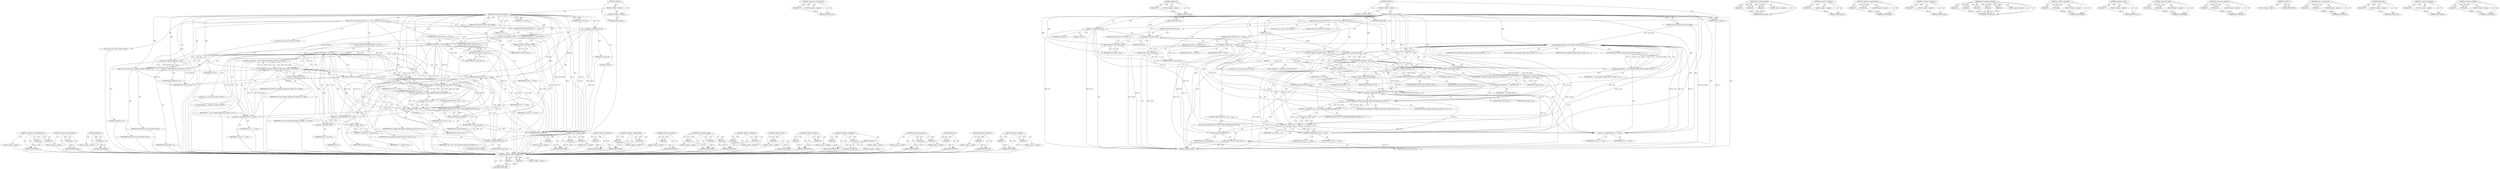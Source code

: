 digraph "&lt;operator&gt;.addition" {
vulnerable_179 [label=<(METHOD,&lt;operator&gt;.indirectIndexAccess)>];
vulnerable_180 [label=<(PARAM,p1)>];
vulnerable_181 [label=<(PARAM,p2)>];
vulnerable_182 [label=<(BLOCK,&lt;empty&gt;,&lt;empty&gt;)>];
vulnerable_183 [label=<(METHOD_RETURN,ANY)>];
vulnerable_133 [label=<(METHOD,&lt;operator&gt;.postDecrement)>];
vulnerable_134 [label=<(PARAM,p1)>];
vulnerable_135 [label=<(BLOCK,&lt;empty&gt;,&lt;empty&gt;)>];
vulnerable_136 [label=<(METHOD_RETURN,ANY)>];
vulnerable_156 [label=<(METHOD,toupper_m)>];
vulnerable_157 [label=<(PARAM,p1)>];
vulnerable_158 [label=<(BLOCK,&lt;empty&gt;,&lt;empty&gt;)>];
vulnerable_159 [label=<(METHOD_RETURN,ANY)>];
vulnerable_6 [label=<(METHOD,&lt;global&gt;)<SUB>1</SUB>>];
vulnerable_7 [label=<(BLOCK,&lt;empty&gt;,&lt;empty&gt;)<SUB>1</SUB>>];
vulnerable_8 [label=<(UNKNOWN,_PUBLIC_,_PUBLIC_)<SUB>1</SUB>>];
vulnerable_9 [label=<(METHOD,strupper_talloc_n_handle)<SUB>1</SUB>>];
vulnerable_10 [label=<(PARAM,struct smb_iconv_handle *iconv_handle)<SUB>1</SUB>>];
vulnerable_11 [label=<(PARAM,TALLOC_CTX *ctx)<SUB>2</SUB>>];
vulnerable_12 [label=<(PARAM,const char *src)<SUB>2</SUB>>];
vulnerable_13 [label=<(PARAM,size_t n)<SUB>2</SUB>>];
vulnerable_14 [label=<(BLOCK,{
	size_t size=0;
	char *dest;

	if (!src) {
		...,{
	size_t size=0;
	char *dest;

	if (!src) {
		...)<SUB>3</SUB>>];
vulnerable_15 [label="<(LOCAL,size_t size: size_t)<SUB>4</SUB>>"];
vulnerable_16 [label=<(&lt;operator&gt;.assignment,size=0)<SUB>4</SUB>>];
vulnerable_17 [label=<(IDENTIFIER,size,size=0)<SUB>4</SUB>>];
vulnerable_18 [label=<(LITERAL,0,size=0)<SUB>4</SUB>>];
vulnerable_19 [label="<(LOCAL,char* dest: char*)<SUB>5</SUB>>"];
vulnerable_20 [label=<(CONTROL_STRUCTURE,IF,if (!src))<SUB>7</SUB>>];
vulnerable_21 [label=<(&lt;operator&gt;.logicalNot,!src)<SUB>7</SUB>>];
vulnerable_22 [label=<(IDENTIFIER,src,!src)<SUB>7</SUB>>];
vulnerable_23 [label=<(BLOCK,{
		return NULL;
	},{
		return NULL;
	})<SUB>7</SUB>>];
vulnerable_24 [label=<(RETURN,return NULL;,return NULL;)<SUB>8</SUB>>];
vulnerable_25 [label=<(IDENTIFIER,NULL,return NULL;)<SUB>8</SUB>>];
vulnerable_26 [label=<(CONTROL_STRUCTURE,IF,if (dest == NULL))<SUB>14</SUB>>];
vulnerable_27 [label=<(&lt;operator&gt;.equals,dest == NULL)<SUB>14</SUB>>];
vulnerable_28 [label=<(IDENTIFIER,dest,dest == NULL)<SUB>14</SUB>>];
vulnerable_29 [label=<(IDENTIFIER,NULL,dest == NULL)<SUB>14</SUB>>];
vulnerable_30 [label=<(BLOCK,{
		return NULL;
	},{
		return NULL;
	})<SUB>14</SUB>>];
vulnerable_31 [label=<(RETURN,return NULL;,return NULL;)<SUB>15</SUB>>];
vulnerable_32 [label=<(IDENTIFIER,NULL,return NULL;)<SUB>15</SUB>>];
vulnerable_33 [label=<(CONTROL_STRUCTURE,WHILE,while (n-- &amp;&amp; *src))<SUB>18</SUB>>];
vulnerable_34 [label=<(&lt;operator&gt;.logicalAnd,n-- &amp;&amp; *src)<SUB>18</SUB>>];
vulnerable_35 [label=<(&lt;operator&gt;.postDecrement,n--)<SUB>18</SUB>>];
vulnerable_36 [label=<(IDENTIFIER,n,n--)<SUB>18</SUB>>];
vulnerable_37 [label=<(&lt;operator&gt;.indirection,*src)<SUB>18</SUB>>];
vulnerable_38 [label=<(IDENTIFIER,src,n-- &amp;&amp; *src)<SUB>18</SUB>>];
vulnerable_39 [label=<(BLOCK,{
                size_t c_size;
              ...,{
                size_t c_size;
              ...)<SUB>18</SUB>>];
vulnerable_40 [label="<(LOCAL,size_t c_size: size_t)<SUB>19</SUB>>"];
vulnerable_41 [label="<(LOCAL,codepoint_t c: codepoint_t)<SUB>20</SUB>>"];
vulnerable_42 [label=<(&lt;operator&gt;.assignment,c = next_codepoint_handle(iconv_handle, src, &amp;c...)<SUB>20</SUB>>];
vulnerable_43 [label=<(IDENTIFIER,c,c = next_codepoint_handle(iconv_handle, src, &amp;c...)<SUB>20</SUB>>];
vulnerable_44 [label=<(next_codepoint_handle,next_codepoint_handle(iconv_handle, src, &amp;c_size))<SUB>20</SUB>>];
vulnerable_45 [label=<(IDENTIFIER,iconv_handle,next_codepoint_handle(iconv_handle, src, &amp;c_size))<SUB>20</SUB>>];
vulnerable_46 [label=<(IDENTIFIER,src,next_codepoint_handle(iconv_handle, src, &amp;c_size))<SUB>20</SUB>>];
vulnerable_47 [label=<(&lt;operator&gt;.addressOf,&amp;c_size)<SUB>20</SUB>>];
vulnerable_48 [label=<(IDENTIFIER,c_size,next_codepoint_handle(iconv_handle, src, &amp;c_size))<SUB>20</SUB>>];
vulnerable_49 [label=<(&lt;operator&gt;.assignmentPlus,src += c_size)<SUB>21</SUB>>];
vulnerable_50 [label=<(IDENTIFIER,src,src += c_size)<SUB>21</SUB>>];
vulnerable_51 [label=<(IDENTIFIER,c_size,src += c_size)<SUB>21</SUB>>];
vulnerable_52 [label=<(&lt;operator&gt;.assignment,c = toupper_m(c))<SUB>23</SUB>>];
vulnerable_53 [label=<(IDENTIFIER,c,c = toupper_m(c))<SUB>23</SUB>>];
vulnerable_54 [label=<(toupper_m,toupper_m(c))<SUB>23</SUB>>];
vulnerable_55 [label=<(IDENTIFIER,c,toupper_m(c))<SUB>23</SUB>>];
vulnerable_56 [label=<(&lt;operator&gt;.assignment,c_size = push_codepoint_handle(iconv_handle, de...)<SUB>24</SUB>>];
vulnerable_57 [label=<(IDENTIFIER,c_size,c_size = push_codepoint_handle(iconv_handle, de...)<SUB>24</SUB>>];
vulnerable_58 [label=<(push_codepoint_handle,push_codepoint_handle(iconv_handle, dest+size, c))<SUB>24</SUB>>];
vulnerable_59 [label=<(IDENTIFIER,iconv_handle,push_codepoint_handle(iconv_handle, dest+size, c))<SUB>24</SUB>>];
vulnerable_60 [label=<(&lt;operator&gt;.addition,dest+size)<SUB>24</SUB>>];
vulnerable_61 [label=<(IDENTIFIER,dest,dest+size)<SUB>24</SUB>>];
vulnerable_62 [label=<(IDENTIFIER,size,dest+size)<SUB>24</SUB>>];
vulnerable_63 [label=<(IDENTIFIER,c,push_codepoint_handle(iconv_handle, dest+size, c))<SUB>24</SUB>>];
vulnerable_64 [label=<(CONTROL_STRUCTURE,IF,if (c_size == -1))<SUB>25</SUB>>];
vulnerable_65 [label=<(&lt;operator&gt;.equals,c_size == -1)<SUB>25</SUB>>];
vulnerable_66 [label=<(IDENTIFIER,c_size,c_size == -1)<SUB>25</SUB>>];
vulnerable_67 [label=<(&lt;operator&gt;.minus,-1)<SUB>25</SUB>>];
vulnerable_68 [label=<(LITERAL,1,-1)<SUB>25</SUB>>];
vulnerable_69 [label=<(BLOCK,{
			talloc_free(dest);
			return NULL;
		},{
			talloc_free(dest);
			return NULL;
		})<SUB>25</SUB>>];
vulnerable_70 [label=<(talloc_free,talloc_free(dest))<SUB>26</SUB>>];
vulnerable_71 [label=<(IDENTIFIER,dest,talloc_free(dest))<SUB>26</SUB>>];
vulnerable_72 [label=<(RETURN,return NULL;,return NULL;)<SUB>27</SUB>>];
vulnerable_73 [label=<(IDENTIFIER,NULL,return NULL;)<SUB>27</SUB>>];
vulnerable_74 [label=<(&lt;operator&gt;.assignmentPlus,size += c_size)<SUB>29</SUB>>];
vulnerable_75 [label=<(IDENTIFIER,size,size += c_size)<SUB>29</SUB>>];
vulnerable_76 [label=<(IDENTIFIER,c_size,size += c_size)<SUB>29</SUB>>];
vulnerable_77 [label=<(&lt;operator&gt;.assignment,dest[size] = 0)<SUB>32</SUB>>];
vulnerable_78 [label=<(&lt;operator&gt;.indirectIndexAccess,dest[size])<SUB>32</SUB>>];
vulnerable_79 [label=<(IDENTIFIER,dest,dest[size] = 0)<SUB>32</SUB>>];
vulnerable_80 [label=<(IDENTIFIER,size,dest[size] = 0)<SUB>32</SUB>>];
vulnerable_81 [label=<(LITERAL,0,dest[size] = 0)<SUB>32</SUB>>];
vulnerable_82 [label=<(talloc_set_name_const,talloc_set_name_const(dest, dest))<SUB>37</SUB>>];
vulnerable_83 [label=<(IDENTIFIER,dest,talloc_set_name_const(dest, dest))<SUB>37</SUB>>];
vulnerable_84 [label=<(IDENTIFIER,dest,talloc_set_name_const(dest, dest))<SUB>37</SUB>>];
vulnerable_85 [label=<(RETURN,return dest;,return dest;)<SUB>39</SUB>>];
vulnerable_86 [label=<(IDENTIFIER,dest,return dest;)<SUB>39</SUB>>];
vulnerable_87 [label=<(METHOD_RETURN,char*)<SUB>1</SUB>>];
vulnerable_89 [label=<(METHOD_RETURN,ANY)<SUB>1</SUB>>];
vulnerable_160 [label=<(METHOD,push_codepoint_handle)>];
vulnerable_161 [label=<(PARAM,p1)>];
vulnerable_162 [label=<(PARAM,p2)>];
vulnerable_163 [label=<(PARAM,p3)>];
vulnerable_164 [label=<(BLOCK,&lt;empty&gt;,&lt;empty&gt;)>];
vulnerable_165 [label=<(METHOD_RETURN,ANY)>];
vulnerable_119 [label=<(METHOD,&lt;operator&gt;.logicalNot)>];
vulnerable_120 [label=<(PARAM,p1)>];
vulnerable_121 [label=<(BLOCK,&lt;empty&gt;,&lt;empty&gt;)>];
vulnerable_122 [label=<(METHOD_RETURN,ANY)>];
vulnerable_151 [label=<(METHOD,&lt;operator&gt;.assignmentPlus)>];
vulnerable_152 [label=<(PARAM,p1)>];
vulnerable_153 [label=<(PARAM,p2)>];
vulnerable_154 [label=<(BLOCK,&lt;empty&gt;,&lt;empty&gt;)>];
vulnerable_155 [label=<(METHOD_RETURN,ANY)>];
vulnerable_147 [label=<(METHOD,&lt;operator&gt;.addressOf)>];
vulnerable_148 [label=<(PARAM,p1)>];
vulnerable_149 [label=<(BLOCK,&lt;empty&gt;,&lt;empty&gt;)>];
vulnerable_150 [label=<(METHOD_RETURN,ANY)>];
vulnerable_141 [label=<(METHOD,next_codepoint_handle)>];
vulnerable_142 [label=<(PARAM,p1)>];
vulnerable_143 [label=<(PARAM,p2)>];
vulnerable_144 [label=<(PARAM,p3)>];
vulnerable_145 [label=<(BLOCK,&lt;empty&gt;,&lt;empty&gt;)>];
vulnerable_146 [label=<(METHOD_RETURN,ANY)>];
vulnerable_128 [label=<(METHOD,&lt;operator&gt;.logicalAnd)>];
vulnerable_129 [label=<(PARAM,p1)>];
vulnerable_130 [label=<(PARAM,p2)>];
vulnerable_131 [label=<(BLOCK,&lt;empty&gt;,&lt;empty&gt;)>];
vulnerable_132 [label=<(METHOD_RETURN,ANY)>];
vulnerable_171 [label=<(METHOD,&lt;operator&gt;.minus)>];
vulnerable_172 [label=<(PARAM,p1)>];
vulnerable_173 [label=<(BLOCK,&lt;empty&gt;,&lt;empty&gt;)>];
vulnerable_174 [label=<(METHOD_RETURN,ANY)>];
vulnerable_123 [label=<(METHOD,&lt;operator&gt;.equals)>];
vulnerable_124 [label=<(PARAM,p1)>];
vulnerable_125 [label=<(PARAM,p2)>];
vulnerable_126 [label=<(BLOCK,&lt;empty&gt;,&lt;empty&gt;)>];
vulnerable_127 [label=<(METHOD_RETURN,ANY)>];
vulnerable_114 [label=<(METHOD,&lt;operator&gt;.assignment)>];
vulnerable_115 [label=<(PARAM,p1)>];
vulnerable_116 [label=<(PARAM,p2)>];
vulnerable_117 [label=<(BLOCK,&lt;empty&gt;,&lt;empty&gt;)>];
vulnerable_118 [label=<(METHOD_RETURN,ANY)>];
vulnerable_108 [label=<(METHOD,&lt;global&gt;)<SUB>1</SUB>>];
vulnerable_109 [label=<(BLOCK,&lt;empty&gt;,&lt;empty&gt;)>];
vulnerable_110 [label=<(METHOD_RETURN,ANY)>];
vulnerable_184 [label=<(METHOD,talloc_set_name_const)>];
vulnerable_185 [label=<(PARAM,p1)>];
vulnerable_186 [label=<(PARAM,p2)>];
vulnerable_187 [label=<(BLOCK,&lt;empty&gt;,&lt;empty&gt;)>];
vulnerable_188 [label=<(METHOD_RETURN,ANY)>];
vulnerable_175 [label=<(METHOD,talloc_free)>];
vulnerable_176 [label=<(PARAM,p1)>];
vulnerable_177 [label=<(BLOCK,&lt;empty&gt;,&lt;empty&gt;)>];
vulnerable_178 [label=<(METHOD_RETURN,ANY)>];
vulnerable_137 [label=<(METHOD,&lt;operator&gt;.indirection)>];
vulnerable_138 [label=<(PARAM,p1)>];
vulnerable_139 [label=<(BLOCK,&lt;empty&gt;,&lt;empty&gt;)>];
vulnerable_140 [label=<(METHOD_RETURN,ANY)>];
vulnerable_166 [label=<(METHOD,&lt;operator&gt;.addition)>];
vulnerable_167 [label=<(PARAM,p1)>];
vulnerable_168 [label=<(PARAM,p2)>];
vulnerable_169 [label=<(BLOCK,&lt;empty&gt;,&lt;empty&gt;)>];
vulnerable_170 [label=<(METHOD_RETURN,ANY)>];
fixed_183 [label=<(METHOD,&lt;operator&gt;.indirectIndexAccess)>];
fixed_184 [label=<(PARAM,p1)>];
fixed_185 [label=<(PARAM,p2)>];
fixed_186 [label=<(BLOCK,&lt;empty&gt;,&lt;empty&gt;)>];
fixed_187 [label=<(METHOD_RETURN,ANY)>];
fixed_135 [label=<(METHOD,&lt;operator&gt;.postDecrement)>];
fixed_136 [label=<(PARAM,p1)>];
fixed_137 [label=<(BLOCK,&lt;empty&gt;,&lt;empty&gt;)>];
fixed_138 [label=<(METHOD_RETURN,ANY)>];
fixed_160 [label=<(METHOD,toupper_m)>];
fixed_161 [label=<(PARAM,p1)>];
fixed_162 [label=<(BLOCK,&lt;empty&gt;,&lt;empty&gt;)>];
fixed_163 [label=<(METHOD_RETURN,ANY)>];
fixed_6 [label=<(METHOD,&lt;global&gt;)<SUB>1</SUB>>];
fixed_7 [label=<(BLOCK,&lt;empty&gt;,&lt;empty&gt;)<SUB>1</SUB>>];
fixed_8 [label=<(UNKNOWN,_PUBLIC_,_PUBLIC_)<SUB>1</SUB>>];
fixed_9 [label=<(METHOD,strupper_talloc_n_handle)<SUB>1</SUB>>];
fixed_10 [label=<(PARAM,struct smb_iconv_handle *iconv_handle)<SUB>1</SUB>>];
fixed_11 [label=<(PARAM,TALLOC_CTX *ctx)<SUB>2</SUB>>];
fixed_12 [label=<(PARAM,const char *src)<SUB>2</SUB>>];
fixed_13 [label=<(PARAM,size_t n)<SUB>2</SUB>>];
fixed_14 [label=<(BLOCK,{
	size_t size=0;
	char *dest;

	if (!src) {
		...,{
	size_t size=0;
	char *dest;

	if (!src) {
		...)<SUB>3</SUB>>];
fixed_15 [label="<(LOCAL,size_t size: size_t)<SUB>4</SUB>>"];
fixed_16 [label=<(&lt;operator&gt;.assignment,size=0)<SUB>4</SUB>>];
fixed_17 [label=<(IDENTIFIER,size,size=0)<SUB>4</SUB>>];
fixed_18 [label=<(LITERAL,0,size=0)<SUB>4</SUB>>];
fixed_19 [label="<(LOCAL,char* dest: char*)<SUB>5</SUB>>"];
fixed_20 [label=<(CONTROL_STRUCTURE,IF,if (!src))<SUB>7</SUB>>];
fixed_21 [label=<(&lt;operator&gt;.logicalNot,!src)<SUB>7</SUB>>];
fixed_22 [label=<(IDENTIFIER,src,!src)<SUB>7</SUB>>];
fixed_23 [label=<(BLOCK,{
		return NULL;
	},{
		return NULL;
	})<SUB>7</SUB>>];
fixed_24 [label=<(RETURN,return NULL;,return NULL;)<SUB>8</SUB>>];
fixed_25 [label=<(IDENTIFIER,NULL,return NULL;)<SUB>8</SUB>>];
fixed_26 [label=<(CONTROL_STRUCTURE,IF,if (dest == NULL))<SUB>14</SUB>>];
fixed_27 [label=<(&lt;operator&gt;.equals,dest == NULL)<SUB>14</SUB>>];
fixed_28 [label=<(IDENTIFIER,dest,dest == NULL)<SUB>14</SUB>>];
fixed_29 [label=<(IDENTIFIER,NULL,dest == NULL)<SUB>14</SUB>>];
fixed_30 [label=<(BLOCK,{
		return NULL;
	},{
		return NULL;
	})<SUB>14</SUB>>];
fixed_31 [label=<(RETURN,return NULL;,return NULL;)<SUB>15</SUB>>];
fixed_32 [label=<(IDENTIFIER,NULL,return NULL;)<SUB>15</SUB>>];
fixed_33 [label=<(CONTROL_STRUCTURE,WHILE,while (n-- &amp;&amp; *src))<SUB>18</SUB>>];
fixed_34 [label=<(&lt;operator&gt;.logicalAnd,n-- &amp;&amp; *src)<SUB>18</SUB>>];
fixed_35 [label=<(&lt;operator&gt;.postDecrement,n--)<SUB>18</SUB>>];
fixed_36 [label=<(IDENTIFIER,n,n--)<SUB>18</SUB>>];
fixed_37 [label=<(&lt;operator&gt;.indirection,*src)<SUB>18</SUB>>];
fixed_38 [label=<(IDENTIFIER,src,n-- &amp;&amp; *src)<SUB>18</SUB>>];
fixed_39 [label=<(BLOCK,{
                size_t c_size;
              ...,{
                size_t c_size;
              ...)<SUB>18</SUB>>];
fixed_40 [label="<(LOCAL,size_t c_size: size_t)<SUB>19</SUB>>"];
fixed_41 [label="<(LOCAL,codepoint_t c: codepoint_t)<SUB>20</SUB>>"];
fixed_42 [label=<(&lt;operator&gt;.assignment,c = next_codepoint_handle_ext(iconv_handle, src...)<SUB>20</SUB>>];
fixed_43 [label=<(IDENTIFIER,c,c = next_codepoint_handle_ext(iconv_handle, src...)<SUB>20</SUB>>];
fixed_44 [label=<(next_codepoint_handle_ext,next_codepoint_handle_ext(iconv_handle, src, n,...)<SUB>20</SUB>>];
fixed_45 [label=<(IDENTIFIER,iconv_handle,next_codepoint_handle_ext(iconv_handle, src, n,...)<SUB>20</SUB>>];
fixed_46 [label=<(IDENTIFIER,src,next_codepoint_handle_ext(iconv_handle, src, n,...)<SUB>20</SUB>>];
fixed_47 [label=<(IDENTIFIER,n,next_codepoint_handle_ext(iconv_handle, src, n,...)<SUB>20</SUB>>];
fixed_48 [label=<(IDENTIFIER,CH_UNIX,next_codepoint_handle_ext(iconv_handle, src, n,...)<SUB>21</SUB>>];
fixed_49 [label=<(&lt;operator&gt;.addressOf,&amp;c_size)<SUB>21</SUB>>];
fixed_50 [label=<(IDENTIFIER,c_size,next_codepoint_handle_ext(iconv_handle, src, n,...)<SUB>21</SUB>>];
fixed_51 [label=<(&lt;operator&gt;.assignmentPlus,src += c_size)<SUB>22</SUB>>];
fixed_52 [label=<(IDENTIFIER,src,src += c_size)<SUB>22</SUB>>];
fixed_53 [label=<(IDENTIFIER,c_size,src += c_size)<SUB>22</SUB>>];
fixed_54 [label=<(&lt;operator&gt;.assignment,c = toupper_m(c))<SUB>24</SUB>>];
fixed_55 [label=<(IDENTIFIER,c,c = toupper_m(c))<SUB>24</SUB>>];
fixed_56 [label=<(toupper_m,toupper_m(c))<SUB>24</SUB>>];
fixed_57 [label=<(IDENTIFIER,c,toupper_m(c))<SUB>24</SUB>>];
fixed_58 [label=<(&lt;operator&gt;.assignment,c_size = push_codepoint_handle(iconv_handle, de...)<SUB>25</SUB>>];
fixed_59 [label=<(IDENTIFIER,c_size,c_size = push_codepoint_handle(iconv_handle, de...)<SUB>25</SUB>>];
fixed_60 [label=<(push_codepoint_handle,push_codepoint_handle(iconv_handle, dest+size, c))<SUB>25</SUB>>];
fixed_61 [label=<(IDENTIFIER,iconv_handle,push_codepoint_handle(iconv_handle, dest+size, c))<SUB>25</SUB>>];
fixed_62 [label=<(&lt;operator&gt;.addition,dest+size)<SUB>25</SUB>>];
fixed_63 [label=<(IDENTIFIER,dest,dest+size)<SUB>25</SUB>>];
fixed_64 [label=<(IDENTIFIER,size,dest+size)<SUB>25</SUB>>];
fixed_65 [label=<(IDENTIFIER,c,push_codepoint_handle(iconv_handle, dest+size, c))<SUB>25</SUB>>];
fixed_66 [label=<(CONTROL_STRUCTURE,IF,if (c_size == -1))<SUB>26</SUB>>];
fixed_67 [label=<(&lt;operator&gt;.equals,c_size == -1)<SUB>26</SUB>>];
fixed_68 [label=<(IDENTIFIER,c_size,c_size == -1)<SUB>26</SUB>>];
fixed_69 [label=<(&lt;operator&gt;.minus,-1)<SUB>26</SUB>>];
fixed_70 [label=<(LITERAL,1,-1)<SUB>26</SUB>>];
fixed_71 [label=<(BLOCK,{
			talloc_free(dest);
			return NULL;
		},{
			talloc_free(dest);
			return NULL;
		})<SUB>26</SUB>>];
fixed_72 [label=<(talloc_free,talloc_free(dest))<SUB>27</SUB>>];
fixed_73 [label=<(IDENTIFIER,dest,talloc_free(dest))<SUB>27</SUB>>];
fixed_74 [label=<(RETURN,return NULL;,return NULL;)<SUB>28</SUB>>];
fixed_75 [label=<(IDENTIFIER,NULL,return NULL;)<SUB>28</SUB>>];
fixed_76 [label=<(&lt;operator&gt;.assignmentPlus,size += c_size)<SUB>30</SUB>>];
fixed_77 [label=<(IDENTIFIER,size,size += c_size)<SUB>30</SUB>>];
fixed_78 [label=<(IDENTIFIER,c_size,size += c_size)<SUB>30</SUB>>];
fixed_79 [label=<(&lt;operator&gt;.assignment,dest[size] = 0)<SUB>33</SUB>>];
fixed_80 [label=<(&lt;operator&gt;.indirectIndexAccess,dest[size])<SUB>33</SUB>>];
fixed_81 [label=<(IDENTIFIER,dest,dest[size] = 0)<SUB>33</SUB>>];
fixed_82 [label=<(IDENTIFIER,size,dest[size] = 0)<SUB>33</SUB>>];
fixed_83 [label=<(LITERAL,0,dest[size] = 0)<SUB>33</SUB>>];
fixed_84 [label=<(talloc_set_name_const,talloc_set_name_const(dest, dest))<SUB>38</SUB>>];
fixed_85 [label=<(IDENTIFIER,dest,talloc_set_name_const(dest, dest))<SUB>38</SUB>>];
fixed_86 [label=<(IDENTIFIER,dest,talloc_set_name_const(dest, dest))<SUB>38</SUB>>];
fixed_87 [label=<(RETURN,return dest;,return dest;)<SUB>40</SUB>>];
fixed_88 [label=<(IDENTIFIER,dest,return dest;)<SUB>40</SUB>>];
fixed_89 [label=<(METHOD_RETURN,char*)<SUB>1</SUB>>];
fixed_91 [label=<(METHOD_RETURN,ANY)<SUB>1</SUB>>];
fixed_164 [label=<(METHOD,push_codepoint_handle)>];
fixed_165 [label=<(PARAM,p1)>];
fixed_166 [label=<(PARAM,p2)>];
fixed_167 [label=<(PARAM,p3)>];
fixed_168 [label=<(BLOCK,&lt;empty&gt;,&lt;empty&gt;)>];
fixed_169 [label=<(METHOD_RETURN,ANY)>];
fixed_121 [label=<(METHOD,&lt;operator&gt;.logicalNot)>];
fixed_122 [label=<(PARAM,p1)>];
fixed_123 [label=<(BLOCK,&lt;empty&gt;,&lt;empty&gt;)>];
fixed_124 [label=<(METHOD_RETURN,ANY)>];
fixed_155 [label=<(METHOD,&lt;operator&gt;.assignmentPlus)>];
fixed_156 [label=<(PARAM,p1)>];
fixed_157 [label=<(PARAM,p2)>];
fixed_158 [label=<(BLOCK,&lt;empty&gt;,&lt;empty&gt;)>];
fixed_159 [label=<(METHOD_RETURN,ANY)>];
fixed_151 [label=<(METHOD,&lt;operator&gt;.addressOf)>];
fixed_152 [label=<(PARAM,p1)>];
fixed_153 [label=<(BLOCK,&lt;empty&gt;,&lt;empty&gt;)>];
fixed_154 [label=<(METHOD_RETURN,ANY)>];
fixed_143 [label=<(METHOD,next_codepoint_handle_ext)>];
fixed_144 [label=<(PARAM,p1)>];
fixed_145 [label=<(PARAM,p2)>];
fixed_146 [label=<(PARAM,p3)>];
fixed_147 [label=<(PARAM,p4)>];
fixed_148 [label=<(PARAM,p5)>];
fixed_149 [label=<(BLOCK,&lt;empty&gt;,&lt;empty&gt;)>];
fixed_150 [label=<(METHOD_RETURN,ANY)>];
fixed_130 [label=<(METHOD,&lt;operator&gt;.logicalAnd)>];
fixed_131 [label=<(PARAM,p1)>];
fixed_132 [label=<(PARAM,p2)>];
fixed_133 [label=<(BLOCK,&lt;empty&gt;,&lt;empty&gt;)>];
fixed_134 [label=<(METHOD_RETURN,ANY)>];
fixed_175 [label=<(METHOD,&lt;operator&gt;.minus)>];
fixed_176 [label=<(PARAM,p1)>];
fixed_177 [label=<(BLOCK,&lt;empty&gt;,&lt;empty&gt;)>];
fixed_178 [label=<(METHOD_RETURN,ANY)>];
fixed_125 [label=<(METHOD,&lt;operator&gt;.equals)>];
fixed_126 [label=<(PARAM,p1)>];
fixed_127 [label=<(PARAM,p2)>];
fixed_128 [label=<(BLOCK,&lt;empty&gt;,&lt;empty&gt;)>];
fixed_129 [label=<(METHOD_RETURN,ANY)>];
fixed_116 [label=<(METHOD,&lt;operator&gt;.assignment)>];
fixed_117 [label=<(PARAM,p1)>];
fixed_118 [label=<(PARAM,p2)>];
fixed_119 [label=<(BLOCK,&lt;empty&gt;,&lt;empty&gt;)>];
fixed_120 [label=<(METHOD_RETURN,ANY)>];
fixed_110 [label=<(METHOD,&lt;global&gt;)<SUB>1</SUB>>];
fixed_111 [label=<(BLOCK,&lt;empty&gt;,&lt;empty&gt;)>];
fixed_112 [label=<(METHOD_RETURN,ANY)>];
fixed_188 [label=<(METHOD,talloc_set_name_const)>];
fixed_189 [label=<(PARAM,p1)>];
fixed_190 [label=<(PARAM,p2)>];
fixed_191 [label=<(BLOCK,&lt;empty&gt;,&lt;empty&gt;)>];
fixed_192 [label=<(METHOD_RETURN,ANY)>];
fixed_179 [label=<(METHOD,talloc_free)>];
fixed_180 [label=<(PARAM,p1)>];
fixed_181 [label=<(BLOCK,&lt;empty&gt;,&lt;empty&gt;)>];
fixed_182 [label=<(METHOD_RETURN,ANY)>];
fixed_139 [label=<(METHOD,&lt;operator&gt;.indirection)>];
fixed_140 [label=<(PARAM,p1)>];
fixed_141 [label=<(BLOCK,&lt;empty&gt;,&lt;empty&gt;)>];
fixed_142 [label=<(METHOD_RETURN,ANY)>];
fixed_170 [label=<(METHOD,&lt;operator&gt;.addition)>];
fixed_171 [label=<(PARAM,p1)>];
fixed_172 [label=<(PARAM,p2)>];
fixed_173 [label=<(BLOCK,&lt;empty&gt;,&lt;empty&gt;)>];
fixed_174 [label=<(METHOD_RETURN,ANY)>];
vulnerable_179 -> vulnerable_180  [key=0, label="AST: "];
vulnerable_179 -> vulnerable_180  [key=1, label="DDG: "];
vulnerable_179 -> vulnerable_182  [key=0, label="AST: "];
vulnerable_179 -> vulnerable_181  [key=0, label="AST: "];
vulnerable_179 -> vulnerable_181  [key=1, label="DDG: "];
vulnerable_179 -> vulnerable_183  [key=0, label="AST: "];
vulnerable_179 -> vulnerable_183  [key=1, label="CFG: "];
vulnerable_180 -> vulnerable_183  [key=0, label="DDG: p1"];
vulnerable_181 -> vulnerable_183  [key=0, label="DDG: p2"];
vulnerable_182 -> fixed_183  [key=0];
vulnerable_183 -> fixed_183  [key=0];
vulnerable_133 -> vulnerable_134  [key=0, label="AST: "];
vulnerable_133 -> vulnerable_134  [key=1, label="DDG: "];
vulnerable_133 -> vulnerable_135  [key=0, label="AST: "];
vulnerable_133 -> vulnerable_136  [key=0, label="AST: "];
vulnerable_133 -> vulnerable_136  [key=1, label="CFG: "];
vulnerable_134 -> vulnerable_136  [key=0, label="DDG: p1"];
vulnerable_135 -> fixed_183  [key=0];
vulnerable_136 -> fixed_183  [key=0];
vulnerable_156 -> vulnerable_157  [key=0, label="AST: "];
vulnerable_156 -> vulnerable_157  [key=1, label="DDG: "];
vulnerable_156 -> vulnerable_158  [key=0, label="AST: "];
vulnerable_156 -> vulnerable_159  [key=0, label="AST: "];
vulnerable_156 -> vulnerable_159  [key=1, label="CFG: "];
vulnerable_157 -> vulnerable_159  [key=0, label="DDG: p1"];
vulnerable_158 -> fixed_183  [key=0];
vulnerable_159 -> fixed_183  [key=0];
vulnerable_6 -> vulnerable_7  [key=0, label="AST: "];
vulnerable_6 -> vulnerable_89  [key=0, label="AST: "];
vulnerable_6 -> vulnerable_8  [key=0, label="CFG: "];
vulnerable_7 -> vulnerable_8  [key=0, label="AST: "];
vulnerable_7 -> vulnerable_9  [key=0, label="AST: "];
vulnerable_8 -> vulnerable_89  [key=0, label="CFG: "];
vulnerable_9 -> vulnerable_10  [key=0, label="AST: "];
vulnerable_9 -> vulnerable_10  [key=1, label="DDG: "];
vulnerable_9 -> vulnerable_11  [key=0, label="AST: "];
vulnerable_9 -> vulnerable_11  [key=1, label="DDG: "];
vulnerable_9 -> vulnerable_12  [key=0, label="AST: "];
vulnerable_9 -> vulnerable_12  [key=1, label="DDG: "];
vulnerable_9 -> vulnerable_13  [key=0, label="AST: "];
vulnerable_9 -> vulnerable_13  [key=1, label="DDG: "];
vulnerable_9 -> vulnerable_14  [key=0, label="AST: "];
vulnerable_9 -> vulnerable_87  [key=0, label="AST: "];
vulnerable_9 -> vulnerable_16  [key=0, label="CFG: "];
vulnerable_9 -> vulnerable_16  [key=1, label="DDG: "];
vulnerable_9 -> vulnerable_77  [key=0, label="DDG: "];
vulnerable_9 -> vulnerable_82  [key=0, label="DDG: "];
vulnerable_9 -> vulnerable_86  [key=0, label="DDG: "];
vulnerable_9 -> vulnerable_21  [key=0, label="DDG: "];
vulnerable_9 -> vulnerable_24  [key=0, label="DDG: "];
vulnerable_9 -> vulnerable_27  [key=0, label="DDG: "];
vulnerable_9 -> vulnerable_49  [key=0, label="DDG: "];
vulnerable_9 -> vulnerable_74  [key=0, label="DDG: "];
vulnerable_9 -> vulnerable_25  [key=0, label="DDG: "];
vulnerable_9 -> vulnerable_32  [key=0, label="DDG: "];
vulnerable_9 -> vulnerable_35  [key=0, label="DDG: "];
vulnerable_9 -> vulnerable_44  [key=0, label="DDG: "];
vulnerable_9 -> vulnerable_54  [key=0, label="DDG: "];
vulnerable_9 -> vulnerable_58  [key=0, label="DDG: "];
vulnerable_9 -> vulnerable_65  [key=0, label="DDG: "];
vulnerable_9 -> vulnerable_60  [key=0, label="DDG: "];
vulnerable_9 -> vulnerable_67  [key=0, label="DDG: "];
vulnerable_9 -> vulnerable_70  [key=0, label="DDG: "];
vulnerable_9 -> vulnerable_73  [key=0, label="DDG: "];
vulnerable_10 -> vulnerable_87  [key=0, label="DDG: iconv_handle"];
vulnerable_10 -> vulnerable_44  [key=0, label="DDG: iconv_handle"];
vulnerable_11 -> vulnerable_87  [key=0, label="DDG: ctx"];
vulnerable_12 -> vulnerable_21  [key=0, label="DDG: src"];
vulnerable_13 -> vulnerable_87  [key=0, label="DDG: n"];
vulnerable_13 -> vulnerable_35  [key=0, label="DDG: n"];
vulnerable_14 -> vulnerable_15  [key=0, label="AST: "];
vulnerable_14 -> vulnerable_16  [key=0, label="AST: "];
vulnerable_14 -> vulnerable_19  [key=0, label="AST: "];
vulnerable_14 -> vulnerable_20  [key=0, label="AST: "];
vulnerable_14 -> vulnerable_26  [key=0, label="AST: "];
vulnerable_14 -> vulnerable_33  [key=0, label="AST: "];
vulnerable_14 -> vulnerable_77  [key=0, label="AST: "];
vulnerable_14 -> vulnerable_82  [key=0, label="AST: "];
vulnerable_14 -> vulnerable_85  [key=0, label="AST: "];
vulnerable_15 -> fixed_183  [key=0];
vulnerable_16 -> vulnerable_17  [key=0, label="AST: "];
vulnerable_16 -> vulnerable_18  [key=0, label="AST: "];
vulnerable_16 -> vulnerable_21  [key=0, label="CFG: "];
vulnerable_16 -> vulnerable_87  [key=0, label="DDG: size"];
vulnerable_16 -> vulnerable_87  [key=1, label="DDG: size=0"];
vulnerable_16 -> vulnerable_74  [key=0, label="DDG: size"];
vulnerable_16 -> vulnerable_58  [key=0, label="DDG: size"];
vulnerable_16 -> vulnerable_60  [key=0, label="DDG: size"];
vulnerable_17 -> fixed_183  [key=0];
vulnerable_18 -> fixed_183  [key=0];
vulnerable_19 -> fixed_183  [key=0];
vulnerable_20 -> vulnerable_21  [key=0, label="AST: "];
vulnerable_20 -> vulnerable_23  [key=0, label="AST: "];
vulnerable_21 -> vulnerable_22  [key=0, label="AST: "];
vulnerable_21 -> vulnerable_24  [key=0, label="CFG: "];
vulnerable_21 -> vulnerable_24  [key=1, label="CDG: "];
vulnerable_21 -> vulnerable_27  [key=0, label="CFG: "];
vulnerable_21 -> vulnerable_27  [key=1, label="CDG: "];
vulnerable_21 -> vulnerable_87  [key=0, label="DDG: src"];
vulnerable_21 -> vulnerable_87  [key=1, label="DDG: !src"];
vulnerable_21 -> vulnerable_44  [key=0, label="DDG: src"];
vulnerable_22 -> fixed_183  [key=0];
vulnerable_23 -> vulnerable_24  [key=0, label="AST: "];
vulnerable_24 -> vulnerable_25  [key=0, label="AST: "];
vulnerable_24 -> vulnerable_87  [key=0, label="CFG: "];
vulnerable_24 -> vulnerable_87  [key=1, label="DDG: &lt;RET&gt;"];
vulnerable_25 -> vulnerable_24  [key=0, label="DDG: NULL"];
vulnerable_26 -> vulnerable_27  [key=0, label="AST: "];
vulnerable_26 -> vulnerable_30  [key=0, label="AST: "];
vulnerable_27 -> vulnerable_28  [key=0, label="AST: "];
vulnerable_27 -> vulnerable_29  [key=0, label="AST: "];
vulnerable_27 -> vulnerable_31  [key=0, label="CFG: "];
vulnerable_27 -> vulnerable_31  [key=1, label="CDG: "];
vulnerable_27 -> vulnerable_35  [key=0, label="CFG: "];
vulnerable_27 -> vulnerable_35  [key=1, label="CDG: "];
vulnerable_27 -> vulnerable_82  [key=0, label="DDG: dest"];
vulnerable_27 -> vulnerable_32  [key=0, label="DDG: NULL"];
vulnerable_27 -> vulnerable_58  [key=0, label="DDG: dest"];
vulnerable_27 -> vulnerable_60  [key=0, label="DDG: dest"];
vulnerable_27 -> vulnerable_70  [key=0, label="DDG: dest"];
vulnerable_27 -> vulnerable_73  [key=0, label="DDG: NULL"];
vulnerable_27 -> vulnerable_34  [key=0, label="CDG: "];
vulnerable_28 -> fixed_183  [key=0];
vulnerable_29 -> fixed_183  [key=0];
vulnerable_30 -> vulnerable_31  [key=0, label="AST: "];
vulnerable_31 -> vulnerable_32  [key=0, label="AST: "];
vulnerable_31 -> vulnerable_87  [key=0, label="CFG: "];
vulnerable_31 -> vulnerable_87  [key=1, label="DDG: &lt;RET&gt;"];
vulnerable_32 -> vulnerable_31  [key=0, label="DDG: NULL"];
vulnerable_33 -> vulnerable_34  [key=0, label="AST: "];
vulnerable_33 -> vulnerable_39  [key=0, label="AST: "];
vulnerable_34 -> vulnerable_35  [key=0, label="AST: "];
vulnerable_34 -> vulnerable_37  [key=0, label="AST: "];
vulnerable_34 -> vulnerable_47  [key=0, label="CFG: "];
vulnerable_34 -> vulnerable_47  [key=1, label="CDG: "];
vulnerable_34 -> vulnerable_78  [key=0, label="CFG: "];
vulnerable_34 -> vulnerable_78  [key=1, label="CDG: "];
vulnerable_34 -> vulnerable_49  [key=0, label="DDG: *src"];
vulnerable_34 -> vulnerable_49  [key=1, label="CDG: "];
vulnerable_34 -> vulnerable_44  [key=0, label="DDG: *src"];
vulnerable_34 -> vulnerable_44  [key=1, label="CDG: "];
vulnerable_34 -> vulnerable_60  [key=0, label="CDG: "];
vulnerable_34 -> vulnerable_77  [key=0, label="CDG: "];
vulnerable_34 -> vulnerable_42  [key=0, label="CDG: "];
vulnerable_34 -> vulnerable_52  [key=0, label="CDG: "];
vulnerable_34 -> vulnerable_85  [key=0, label="CDG: "];
vulnerable_34 -> vulnerable_56  [key=0, label="CDG: "];
vulnerable_34 -> vulnerable_67  [key=0, label="CDG: "];
vulnerable_34 -> vulnerable_65  [key=0, label="CDG: "];
vulnerable_34 -> vulnerable_82  [key=0, label="CDG: "];
vulnerable_34 -> vulnerable_54  [key=0, label="CDG: "];
vulnerable_34 -> vulnerable_58  [key=0, label="CDG: "];
vulnerable_35 -> vulnerable_36  [key=0, label="AST: "];
vulnerable_35 -> vulnerable_34  [key=0, label="CFG: "];
vulnerable_35 -> vulnerable_34  [key=1, label="DDG: n"];
vulnerable_35 -> vulnerable_37  [key=0, label="CFG: "];
vulnerable_35 -> vulnerable_37  [key=1, label="CDG: "];
vulnerable_36 -> fixed_183  [key=0];
vulnerable_37 -> vulnerable_38  [key=0, label="AST: "];
vulnerable_37 -> vulnerable_34  [key=0, label="CFG: "];
vulnerable_38 -> fixed_183  [key=0];
vulnerable_39 -> vulnerable_40  [key=0, label="AST: "];
vulnerable_39 -> vulnerable_41  [key=0, label="AST: "];
vulnerable_39 -> vulnerable_42  [key=0, label="AST: "];
vulnerable_39 -> vulnerable_49  [key=0, label="AST: "];
vulnerable_39 -> vulnerable_52  [key=0, label="AST: "];
vulnerable_39 -> vulnerable_56  [key=0, label="AST: "];
vulnerable_39 -> vulnerable_64  [key=0, label="AST: "];
vulnerable_39 -> vulnerable_74  [key=0, label="AST: "];
vulnerable_40 -> fixed_183  [key=0];
vulnerable_41 -> fixed_183  [key=0];
vulnerable_42 -> vulnerable_43  [key=0, label="AST: "];
vulnerable_42 -> vulnerable_44  [key=0, label="AST: "];
vulnerable_42 -> vulnerable_49  [key=0, label="CFG: "];
vulnerable_42 -> vulnerable_54  [key=0, label="DDG: c"];
vulnerable_43 -> fixed_183  [key=0];
vulnerable_44 -> vulnerable_45  [key=0, label="AST: "];
vulnerable_44 -> vulnerable_46  [key=0, label="AST: "];
vulnerable_44 -> vulnerable_47  [key=0, label="AST: "];
vulnerable_44 -> vulnerable_42  [key=0, label="CFG: "];
vulnerable_44 -> vulnerable_42  [key=1, label="DDG: iconv_handle"];
vulnerable_44 -> vulnerable_42  [key=2, label="DDG: src"];
vulnerable_44 -> vulnerable_42  [key=3, label="DDG: &amp;c_size"];
vulnerable_44 -> vulnerable_49  [key=0, label="DDG: &amp;c_size"];
vulnerable_44 -> vulnerable_49  [key=1, label="DDG: src"];
vulnerable_44 -> vulnerable_74  [key=0, label="DDG: &amp;c_size"];
vulnerable_44 -> vulnerable_58  [key=0, label="DDG: iconv_handle"];
vulnerable_44 -> vulnerable_65  [key=0, label="DDG: &amp;c_size"];
vulnerable_45 -> fixed_183  [key=0];
vulnerable_46 -> fixed_183  [key=0];
vulnerable_47 -> vulnerable_48  [key=0, label="AST: "];
vulnerable_47 -> vulnerable_44  [key=0, label="CFG: "];
vulnerable_48 -> fixed_183  [key=0];
vulnerable_49 -> vulnerable_50  [key=0, label="AST: "];
vulnerable_49 -> vulnerable_51  [key=0, label="AST: "];
vulnerable_49 -> vulnerable_54  [key=0, label="CFG: "];
vulnerable_49 -> vulnerable_44  [key=0, label="DDG: src"];
vulnerable_50 -> fixed_183  [key=0];
vulnerable_51 -> fixed_183  [key=0];
vulnerable_52 -> vulnerable_53  [key=0, label="AST: "];
vulnerable_52 -> vulnerable_54  [key=0, label="AST: "];
vulnerable_52 -> vulnerable_60  [key=0, label="CFG: "];
vulnerable_52 -> vulnerable_58  [key=0, label="DDG: c"];
vulnerable_53 -> fixed_183  [key=0];
vulnerable_54 -> vulnerable_55  [key=0, label="AST: "];
vulnerable_54 -> vulnerable_52  [key=0, label="CFG: "];
vulnerable_54 -> vulnerable_52  [key=1, label="DDG: c"];
vulnerable_55 -> fixed_183  [key=0];
vulnerable_56 -> vulnerable_57  [key=0, label="AST: "];
vulnerable_56 -> vulnerable_58  [key=0, label="AST: "];
vulnerable_56 -> vulnerable_67  [key=0, label="CFG: "];
vulnerable_56 -> vulnerable_65  [key=0, label="DDG: c_size"];
vulnerable_57 -> fixed_183  [key=0];
vulnerable_58 -> vulnerable_59  [key=0, label="AST: "];
vulnerable_58 -> vulnerable_60  [key=0, label="AST: "];
vulnerable_58 -> vulnerable_63  [key=0, label="AST: "];
vulnerable_58 -> vulnerable_56  [key=0, label="CFG: "];
vulnerable_58 -> vulnerable_56  [key=1, label="DDG: iconv_handle"];
vulnerable_58 -> vulnerable_56  [key=2, label="DDG: dest+size"];
vulnerable_58 -> vulnerable_56  [key=3, label="DDG: c"];
vulnerable_58 -> vulnerable_44  [key=0, label="DDG: iconv_handle"];
vulnerable_59 -> fixed_183  [key=0];
vulnerable_60 -> vulnerable_61  [key=0, label="AST: "];
vulnerable_60 -> vulnerable_62  [key=0, label="AST: "];
vulnerable_60 -> vulnerable_58  [key=0, label="CFG: "];
vulnerable_61 -> fixed_183  [key=0];
vulnerable_62 -> fixed_183  [key=0];
vulnerable_63 -> fixed_183  [key=0];
vulnerable_64 -> vulnerable_65  [key=0, label="AST: "];
vulnerable_64 -> vulnerable_69  [key=0, label="AST: "];
vulnerable_65 -> vulnerable_66  [key=0, label="AST: "];
vulnerable_65 -> vulnerable_67  [key=0, label="AST: "];
vulnerable_65 -> vulnerable_70  [key=0, label="CFG: "];
vulnerable_65 -> vulnerable_70  [key=1, label="CDG: "];
vulnerable_65 -> vulnerable_74  [key=0, label="CFG: "];
vulnerable_65 -> vulnerable_74  [key=1, label="DDG: c_size"];
vulnerable_65 -> vulnerable_74  [key=2, label="CDG: "];
vulnerable_65 -> vulnerable_49  [key=0, label="DDG: c_size"];
vulnerable_65 -> vulnerable_44  [key=0, label="DDG: c_size"];
vulnerable_65 -> vulnerable_34  [key=0, label="CDG: "];
vulnerable_65 -> vulnerable_72  [key=0, label="CDG: "];
vulnerable_65 -> vulnerable_35  [key=0, label="CDG: "];
vulnerable_66 -> fixed_183  [key=0];
vulnerable_67 -> vulnerable_68  [key=0, label="AST: "];
vulnerable_67 -> vulnerable_65  [key=0, label="CFG: "];
vulnerable_67 -> vulnerable_65  [key=1, label="DDG: 1"];
vulnerable_68 -> fixed_183  [key=0];
vulnerable_69 -> vulnerable_70  [key=0, label="AST: "];
vulnerable_69 -> vulnerable_72  [key=0, label="AST: "];
vulnerable_70 -> vulnerable_71  [key=0, label="AST: "];
vulnerable_70 -> vulnerable_72  [key=0, label="CFG: "];
vulnerable_71 -> fixed_183  [key=0];
vulnerable_72 -> vulnerable_73  [key=0, label="AST: "];
vulnerable_72 -> vulnerable_87  [key=0, label="CFG: "];
vulnerable_72 -> vulnerable_87  [key=1, label="DDG: &lt;RET&gt;"];
vulnerable_73 -> vulnerable_72  [key=0, label="DDG: NULL"];
vulnerable_74 -> vulnerable_75  [key=0, label="AST: "];
vulnerable_74 -> vulnerable_76  [key=0, label="AST: "];
vulnerable_74 -> vulnerable_35  [key=0, label="CFG: "];
vulnerable_74 -> vulnerable_58  [key=0, label="DDG: size"];
vulnerable_74 -> vulnerable_60  [key=0, label="DDG: size"];
vulnerable_75 -> fixed_183  [key=0];
vulnerable_76 -> fixed_183  [key=0];
vulnerable_77 -> vulnerable_78  [key=0, label="AST: "];
vulnerable_77 -> vulnerable_81  [key=0, label="AST: "];
vulnerable_77 -> vulnerable_82  [key=0, label="CFG: "];
vulnerable_77 -> vulnerable_82  [key=1, label="DDG: dest[size]"];
vulnerable_77 -> vulnerable_86  [key=0, label="DDG: dest[size]"];
vulnerable_78 -> vulnerable_79  [key=0, label="AST: "];
vulnerable_78 -> vulnerable_80  [key=0, label="AST: "];
vulnerable_78 -> vulnerable_77  [key=0, label="CFG: "];
vulnerable_79 -> fixed_183  [key=0];
vulnerable_80 -> fixed_183  [key=0];
vulnerable_81 -> fixed_183  [key=0];
vulnerable_82 -> vulnerable_83  [key=0, label="AST: "];
vulnerable_82 -> vulnerable_84  [key=0, label="AST: "];
vulnerable_82 -> vulnerable_85  [key=0, label="CFG: "];
vulnerable_82 -> vulnerable_86  [key=0, label="DDG: dest"];
vulnerable_83 -> fixed_183  [key=0];
vulnerable_84 -> fixed_183  [key=0];
vulnerable_85 -> vulnerable_86  [key=0, label="AST: "];
vulnerable_85 -> vulnerable_87  [key=0, label="CFG: "];
vulnerable_85 -> vulnerable_87  [key=1, label="DDG: &lt;RET&gt;"];
vulnerable_86 -> vulnerable_85  [key=0, label="DDG: dest"];
vulnerable_87 -> fixed_183  [key=0];
vulnerable_89 -> fixed_183  [key=0];
vulnerable_160 -> vulnerable_161  [key=0, label="AST: "];
vulnerable_160 -> vulnerable_161  [key=1, label="DDG: "];
vulnerable_160 -> vulnerable_164  [key=0, label="AST: "];
vulnerable_160 -> vulnerable_162  [key=0, label="AST: "];
vulnerable_160 -> vulnerable_162  [key=1, label="DDG: "];
vulnerable_160 -> vulnerable_165  [key=0, label="AST: "];
vulnerable_160 -> vulnerable_165  [key=1, label="CFG: "];
vulnerable_160 -> vulnerable_163  [key=0, label="AST: "];
vulnerable_160 -> vulnerable_163  [key=1, label="DDG: "];
vulnerable_161 -> vulnerable_165  [key=0, label="DDG: p1"];
vulnerable_162 -> vulnerable_165  [key=0, label="DDG: p2"];
vulnerable_163 -> vulnerable_165  [key=0, label="DDG: p3"];
vulnerable_164 -> fixed_183  [key=0];
vulnerable_165 -> fixed_183  [key=0];
vulnerable_119 -> vulnerable_120  [key=0, label="AST: "];
vulnerable_119 -> vulnerable_120  [key=1, label="DDG: "];
vulnerable_119 -> vulnerable_121  [key=0, label="AST: "];
vulnerable_119 -> vulnerable_122  [key=0, label="AST: "];
vulnerable_119 -> vulnerable_122  [key=1, label="CFG: "];
vulnerable_120 -> vulnerable_122  [key=0, label="DDG: p1"];
vulnerable_121 -> fixed_183  [key=0];
vulnerable_122 -> fixed_183  [key=0];
vulnerable_151 -> vulnerable_152  [key=0, label="AST: "];
vulnerable_151 -> vulnerable_152  [key=1, label="DDG: "];
vulnerable_151 -> vulnerable_154  [key=0, label="AST: "];
vulnerable_151 -> vulnerable_153  [key=0, label="AST: "];
vulnerable_151 -> vulnerable_153  [key=1, label="DDG: "];
vulnerable_151 -> vulnerable_155  [key=0, label="AST: "];
vulnerable_151 -> vulnerable_155  [key=1, label="CFG: "];
vulnerable_152 -> vulnerable_155  [key=0, label="DDG: p1"];
vulnerable_153 -> vulnerable_155  [key=0, label="DDG: p2"];
vulnerable_154 -> fixed_183  [key=0];
vulnerable_155 -> fixed_183  [key=0];
vulnerable_147 -> vulnerable_148  [key=0, label="AST: "];
vulnerable_147 -> vulnerable_148  [key=1, label="DDG: "];
vulnerable_147 -> vulnerable_149  [key=0, label="AST: "];
vulnerable_147 -> vulnerable_150  [key=0, label="AST: "];
vulnerable_147 -> vulnerable_150  [key=1, label="CFG: "];
vulnerable_148 -> vulnerable_150  [key=0, label="DDG: p1"];
vulnerable_149 -> fixed_183  [key=0];
vulnerable_150 -> fixed_183  [key=0];
vulnerable_141 -> vulnerable_142  [key=0, label="AST: "];
vulnerable_141 -> vulnerable_142  [key=1, label="DDG: "];
vulnerable_141 -> vulnerable_145  [key=0, label="AST: "];
vulnerable_141 -> vulnerable_143  [key=0, label="AST: "];
vulnerable_141 -> vulnerable_143  [key=1, label="DDG: "];
vulnerable_141 -> vulnerable_146  [key=0, label="AST: "];
vulnerable_141 -> vulnerable_146  [key=1, label="CFG: "];
vulnerable_141 -> vulnerable_144  [key=0, label="AST: "];
vulnerable_141 -> vulnerable_144  [key=1, label="DDG: "];
vulnerable_142 -> vulnerable_146  [key=0, label="DDG: p1"];
vulnerable_143 -> vulnerable_146  [key=0, label="DDG: p2"];
vulnerable_144 -> vulnerable_146  [key=0, label="DDG: p3"];
vulnerable_145 -> fixed_183  [key=0];
vulnerable_146 -> fixed_183  [key=0];
vulnerable_128 -> vulnerable_129  [key=0, label="AST: "];
vulnerable_128 -> vulnerable_129  [key=1, label="DDG: "];
vulnerable_128 -> vulnerable_131  [key=0, label="AST: "];
vulnerable_128 -> vulnerable_130  [key=0, label="AST: "];
vulnerable_128 -> vulnerable_130  [key=1, label="DDG: "];
vulnerable_128 -> vulnerable_132  [key=0, label="AST: "];
vulnerable_128 -> vulnerable_132  [key=1, label="CFG: "];
vulnerable_129 -> vulnerable_132  [key=0, label="DDG: p1"];
vulnerable_130 -> vulnerable_132  [key=0, label="DDG: p2"];
vulnerable_131 -> fixed_183  [key=0];
vulnerable_132 -> fixed_183  [key=0];
vulnerable_171 -> vulnerable_172  [key=0, label="AST: "];
vulnerable_171 -> vulnerable_172  [key=1, label="DDG: "];
vulnerable_171 -> vulnerable_173  [key=0, label="AST: "];
vulnerable_171 -> vulnerable_174  [key=0, label="AST: "];
vulnerable_171 -> vulnerable_174  [key=1, label="CFG: "];
vulnerable_172 -> vulnerable_174  [key=0, label="DDG: p1"];
vulnerable_173 -> fixed_183  [key=0];
vulnerable_174 -> fixed_183  [key=0];
vulnerable_123 -> vulnerable_124  [key=0, label="AST: "];
vulnerable_123 -> vulnerable_124  [key=1, label="DDG: "];
vulnerable_123 -> vulnerable_126  [key=0, label="AST: "];
vulnerable_123 -> vulnerable_125  [key=0, label="AST: "];
vulnerable_123 -> vulnerable_125  [key=1, label="DDG: "];
vulnerable_123 -> vulnerable_127  [key=0, label="AST: "];
vulnerable_123 -> vulnerable_127  [key=1, label="CFG: "];
vulnerable_124 -> vulnerable_127  [key=0, label="DDG: p1"];
vulnerable_125 -> vulnerable_127  [key=0, label="DDG: p2"];
vulnerable_126 -> fixed_183  [key=0];
vulnerable_127 -> fixed_183  [key=0];
vulnerable_114 -> vulnerable_115  [key=0, label="AST: "];
vulnerable_114 -> vulnerable_115  [key=1, label="DDG: "];
vulnerable_114 -> vulnerable_117  [key=0, label="AST: "];
vulnerable_114 -> vulnerable_116  [key=0, label="AST: "];
vulnerable_114 -> vulnerable_116  [key=1, label="DDG: "];
vulnerable_114 -> vulnerable_118  [key=0, label="AST: "];
vulnerable_114 -> vulnerable_118  [key=1, label="CFG: "];
vulnerable_115 -> vulnerable_118  [key=0, label="DDG: p1"];
vulnerable_116 -> vulnerable_118  [key=0, label="DDG: p2"];
vulnerable_117 -> fixed_183  [key=0];
vulnerable_118 -> fixed_183  [key=0];
vulnerable_108 -> vulnerable_109  [key=0, label="AST: "];
vulnerable_108 -> vulnerable_110  [key=0, label="AST: "];
vulnerable_108 -> vulnerable_110  [key=1, label="CFG: "];
vulnerable_109 -> fixed_183  [key=0];
vulnerable_110 -> fixed_183  [key=0];
vulnerable_184 -> vulnerable_185  [key=0, label="AST: "];
vulnerable_184 -> vulnerable_185  [key=1, label="DDG: "];
vulnerable_184 -> vulnerable_187  [key=0, label="AST: "];
vulnerable_184 -> vulnerable_186  [key=0, label="AST: "];
vulnerable_184 -> vulnerable_186  [key=1, label="DDG: "];
vulnerable_184 -> vulnerable_188  [key=0, label="AST: "];
vulnerable_184 -> vulnerable_188  [key=1, label="CFG: "];
vulnerable_185 -> vulnerable_188  [key=0, label="DDG: p1"];
vulnerable_186 -> vulnerable_188  [key=0, label="DDG: p2"];
vulnerable_187 -> fixed_183  [key=0];
vulnerable_188 -> fixed_183  [key=0];
vulnerable_175 -> vulnerable_176  [key=0, label="AST: "];
vulnerable_175 -> vulnerable_176  [key=1, label="DDG: "];
vulnerable_175 -> vulnerable_177  [key=0, label="AST: "];
vulnerable_175 -> vulnerable_178  [key=0, label="AST: "];
vulnerable_175 -> vulnerable_178  [key=1, label="CFG: "];
vulnerable_176 -> vulnerable_178  [key=0, label="DDG: p1"];
vulnerable_177 -> fixed_183  [key=0];
vulnerable_178 -> fixed_183  [key=0];
vulnerable_137 -> vulnerable_138  [key=0, label="AST: "];
vulnerable_137 -> vulnerable_138  [key=1, label="DDG: "];
vulnerable_137 -> vulnerable_139  [key=0, label="AST: "];
vulnerable_137 -> vulnerable_140  [key=0, label="AST: "];
vulnerable_137 -> vulnerable_140  [key=1, label="CFG: "];
vulnerable_138 -> vulnerable_140  [key=0, label="DDG: p1"];
vulnerable_139 -> fixed_183  [key=0];
vulnerable_140 -> fixed_183  [key=0];
vulnerable_166 -> vulnerable_167  [key=0, label="AST: "];
vulnerable_166 -> vulnerable_167  [key=1, label="DDG: "];
vulnerable_166 -> vulnerable_169  [key=0, label="AST: "];
vulnerable_166 -> vulnerable_168  [key=0, label="AST: "];
vulnerable_166 -> vulnerable_168  [key=1, label="DDG: "];
vulnerable_166 -> vulnerable_170  [key=0, label="AST: "];
vulnerable_166 -> vulnerable_170  [key=1, label="CFG: "];
vulnerable_167 -> vulnerable_170  [key=0, label="DDG: p1"];
vulnerable_168 -> vulnerable_170  [key=0, label="DDG: p2"];
vulnerable_169 -> fixed_183  [key=0];
vulnerable_170 -> fixed_183  [key=0];
fixed_183 -> fixed_184  [key=0, label="AST: "];
fixed_183 -> fixed_184  [key=1, label="DDG: "];
fixed_183 -> fixed_186  [key=0, label="AST: "];
fixed_183 -> fixed_185  [key=0, label="AST: "];
fixed_183 -> fixed_185  [key=1, label="DDG: "];
fixed_183 -> fixed_187  [key=0, label="AST: "];
fixed_183 -> fixed_187  [key=1, label="CFG: "];
fixed_184 -> fixed_187  [key=0, label="DDG: p1"];
fixed_185 -> fixed_187  [key=0, label="DDG: p2"];
fixed_135 -> fixed_136  [key=0, label="AST: "];
fixed_135 -> fixed_136  [key=1, label="DDG: "];
fixed_135 -> fixed_137  [key=0, label="AST: "];
fixed_135 -> fixed_138  [key=0, label="AST: "];
fixed_135 -> fixed_138  [key=1, label="CFG: "];
fixed_136 -> fixed_138  [key=0, label="DDG: p1"];
fixed_160 -> fixed_161  [key=0, label="AST: "];
fixed_160 -> fixed_161  [key=1, label="DDG: "];
fixed_160 -> fixed_162  [key=0, label="AST: "];
fixed_160 -> fixed_163  [key=0, label="AST: "];
fixed_160 -> fixed_163  [key=1, label="CFG: "];
fixed_161 -> fixed_163  [key=0, label="DDG: p1"];
fixed_6 -> fixed_7  [key=0, label="AST: "];
fixed_6 -> fixed_91  [key=0, label="AST: "];
fixed_6 -> fixed_8  [key=0, label="CFG: "];
fixed_7 -> fixed_8  [key=0, label="AST: "];
fixed_7 -> fixed_9  [key=0, label="AST: "];
fixed_8 -> fixed_91  [key=0, label="CFG: "];
fixed_9 -> fixed_10  [key=0, label="AST: "];
fixed_9 -> fixed_10  [key=1, label="DDG: "];
fixed_9 -> fixed_11  [key=0, label="AST: "];
fixed_9 -> fixed_11  [key=1, label="DDG: "];
fixed_9 -> fixed_12  [key=0, label="AST: "];
fixed_9 -> fixed_12  [key=1, label="DDG: "];
fixed_9 -> fixed_13  [key=0, label="AST: "];
fixed_9 -> fixed_13  [key=1, label="DDG: "];
fixed_9 -> fixed_14  [key=0, label="AST: "];
fixed_9 -> fixed_89  [key=0, label="AST: "];
fixed_9 -> fixed_16  [key=0, label="CFG: "];
fixed_9 -> fixed_16  [key=1, label="DDG: "];
fixed_9 -> fixed_79  [key=0, label="DDG: "];
fixed_9 -> fixed_84  [key=0, label="DDG: "];
fixed_9 -> fixed_88  [key=0, label="DDG: "];
fixed_9 -> fixed_21  [key=0, label="DDG: "];
fixed_9 -> fixed_24  [key=0, label="DDG: "];
fixed_9 -> fixed_27  [key=0, label="DDG: "];
fixed_9 -> fixed_51  [key=0, label="DDG: "];
fixed_9 -> fixed_76  [key=0, label="DDG: "];
fixed_9 -> fixed_25  [key=0, label="DDG: "];
fixed_9 -> fixed_32  [key=0, label="DDG: "];
fixed_9 -> fixed_35  [key=0, label="DDG: "];
fixed_9 -> fixed_44  [key=0, label="DDG: "];
fixed_9 -> fixed_56  [key=0, label="DDG: "];
fixed_9 -> fixed_60  [key=0, label="DDG: "];
fixed_9 -> fixed_67  [key=0, label="DDG: "];
fixed_9 -> fixed_62  [key=0, label="DDG: "];
fixed_9 -> fixed_69  [key=0, label="DDG: "];
fixed_9 -> fixed_72  [key=0, label="DDG: "];
fixed_9 -> fixed_75  [key=0, label="DDG: "];
fixed_10 -> fixed_89  [key=0, label="DDG: iconv_handle"];
fixed_10 -> fixed_44  [key=0, label="DDG: iconv_handle"];
fixed_11 -> fixed_89  [key=0, label="DDG: ctx"];
fixed_12 -> fixed_21  [key=0, label="DDG: src"];
fixed_13 -> fixed_89  [key=0, label="DDG: n"];
fixed_13 -> fixed_35  [key=0, label="DDG: n"];
fixed_14 -> fixed_15  [key=0, label="AST: "];
fixed_14 -> fixed_16  [key=0, label="AST: "];
fixed_14 -> fixed_19  [key=0, label="AST: "];
fixed_14 -> fixed_20  [key=0, label="AST: "];
fixed_14 -> fixed_26  [key=0, label="AST: "];
fixed_14 -> fixed_33  [key=0, label="AST: "];
fixed_14 -> fixed_79  [key=0, label="AST: "];
fixed_14 -> fixed_84  [key=0, label="AST: "];
fixed_14 -> fixed_87  [key=0, label="AST: "];
fixed_16 -> fixed_17  [key=0, label="AST: "];
fixed_16 -> fixed_18  [key=0, label="AST: "];
fixed_16 -> fixed_21  [key=0, label="CFG: "];
fixed_16 -> fixed_89  [key=0, label="DDG: size"];
fixed_16 -> fixed_89  [key=1, label="DDG: size=0"];
fixed_16 -> fixed_76  [key=0, label="DDG: size"];
fixed_16 -> fixed_60  [key=0, label="DDG: size"];
fixed_16 -> fixed_62  [key=0, label="DDG: size"];
fixed_20 -> fixed_21  [key=0, label="AST: "];
fixed_20 -> fixed_23  [key=0, label="AST: "];
fixed_21 -> fixed_22  [key=0, label="AST: "];
fixed_21 -> fixed_24  [key=0, label="CFG: "];
fixed_21 -> fixed_24  [key=1, label="CDG: "];
fixed_21 -> fixed_27  [key=0, label="CFG: "];
fixed_21 -> fixed_27  [key=1, label="CDG: "];
fixed_21 -> fixed_89  [key=0, label="DDG: src"];
fixed_21 -> fixed_89  [key=1, label="DDG: !src"];
fixed_21 -> fixed_44  [key=0, label="DDG: src"];
fixed_23 -> fixed_24  [key=0, label="AST: "];
fixed_24 -> fixed_25  [key=0, label="AST: "];
fixed_24 -> fixed_89  [key=0, label="CFG: "];
fixed_24 -> fixed_89  [key=1, label="DDG: &lt;RET&gt;"];
fixed_25 -> fixed_24  [key=0, label="DDG: NULL"];
fixed_26 -> fixed_27  [key=0, label="AST: "];
fixed_26 -> fixed_30  [key=0, label="AST: "];
fixed_27 -> fixed_28  [key=0, label="AST: "];
fixed_27 -> fixed_29  [key=0, label="AST: "];
fixed_27 -> fixed_31  [key=0, label="CFG: "];
fixed_27 -> fixed_31  [key=1, label="CDG: "];
fixed_27 -> fixed_35  [key=0, label="CFG: "];
fixed_27 -> fixed_35  [key=1, label="CDG: "];
fixed_27 -> fixed_84  [key=0, label="DDG: dest"];
fixed_27 -> fixed_32  [key=0, label="DDG: NULL"];
fixed_27 -> fixed_60  [key=0, label="DDG: dest"];
fixed_27 -> fixed_62  [key=0, label="DDG: dest"];
fixed_27 -> fixed_72  [key=0, label="DDG: dest"];
fixed_27 -> fixed_75  [key=0, label="DDG: NULL"];
fixed_27 -> fixed_34  [key=0, label="CDG: "];
fixed_30 -> fixed_31  [key=0, label="AST: "];
fixed_31 -> fixed_32  [key=0, label="AST: "];
fixed_31 -> fixed_89  [key=0, label="CFG: "];
fixed_31 -> fixed_89  [key=1, label="DDG: &lt;RET&gt;"];
fixed_32 -> fixed_31  [key=0, label="DDG: NULL"];
fixed_33 -> fixed_34  [key=0, label="AST: "];
fixed_33 -> fixed_39  [key=0, label="AST: "];
fixed_34 -> fixed_35  [key=0, label="AST: "];
fixed_34 -> fixed_37  [key=0, label="AST: "];
fixed_34 -> fixed_49  [key=0, label="CFG: "];
fixed_34 -> fixed_49  [key=1, label="CDG: "];
fixed_34 -> fixed_80  [key=0, label="CFG: "];
fixed_34 -> fixed_80  [key=1, label="CDG: "];
fixed_34 -> fixed_51  [key=0, label="DDG: *src"];
fixed_34 -> fixed_51  [key=1, label="CDG: "];
fixed_34 -> fixed_44  [key=0, label="DDG: *src"];
fixed_34 -> fixed_44  [key=1, label="CDG: "];
fixed_34 -> fixed_60  [key=0, label="CDG: "];
fixed_34 -> fixed_42  [key=0, label="CDG: "];
fixed_34 -> fixed_84  [key=0, label="CDG: "];
fixed_34 -> fixed_56  [key=0, label="CDG: "];
fixed_34 -> fixed_69  [key=0, label="CDG: "];
fixed_34 -> fixed_67  [key=0, label="CDG: "];
fixed_34 -> fixed_87  [key=0, label="CDG: "];
fixed_34 -> fixed_54  [key=0, label="CDG: "];
fixed_34 -> fixed_79  [key=0, label="CDG: "];
fixed_34 -> fixed_58  [key=0, label="CDG: "];
fixed_34 -> fixed_62  [key=0, label="CDG: "];
fixed_35 -> fixed_36  [key=0, label="AST: "];
fixed_35 -> fixed_34  [key=0, label="CFG: "];
fixed_35 -> fixed_34  [key=1, label="DDG: n"];
fixed_35 -> fixed_37  [key=0, label="CFG: "];
fixed_35 -> fixed_37  [key=1, label="CDG: "];
fixed_35 -> fixed_44  [key=0, label="DDG: n"];
fixed_37 -> fixed_38  [key=0, label="AST: "];
fixed_37 -> fixed_34  [key=0, label="CFG: "];
fixed_39 -> fixed_40  [key=0, label="AST: "];
fixed_39 -> fixed_41  [key=0, label="AST: "];
fixed_39 -> fixed_42  [key=0, label="AST: "];
fixed_39 -> fixed_51  [key=0, label="AST: "];
fixed_39 -> fixed_54  [key=0, label="AST: "];
fixed_39 -> fixed_58  [key=0, label="AST: "];
fixed_39 -> fixed_66  [key=0, label="AST: "];
fixed_39 -> fixed_76  [key=0, label="AST: "];
fixed_42 -> fixed_43  [key=0, label="AST: "];
fixed_42 -> fixed_44  [key=0, label="AST: "];
fixed_42 -> fixed_51  [key=0, label="CFG: "];
fixed_42 -> fixed_56  [key=0, label="DDG: c"];
fixed_44 -> fixed_45  [key=0, label="AST: "];
fixed_44 -> fixed_46  [key=0, label="AST: "];
fixed_44 -> fixed_47  [key=0, label="AST: "];
fixed_44 -> fixed_48  [key=0, label="AST: "];
fixed_44 -> fixed_49  [key=0, label="AST: "];
fixed_44 -> fixed_42  [key=0, label="CFG: "];
fixed_44 -> fixed_42  [key=1, label="DDG: src"];
fixed_44 -> fixed_42  [key=2, label="DDG: &amp;c_size"];
fixed_44 -> fixed_42  [key=3, label="DDG: CH_UNIX"];
fixed_44 -> fixed_42  [key=4, label="DDG: n"];
fixed_44 -> fixed_42  [key=5, label="DDG: iconv_handle"];
fixed_44 -> fixed_89  [key=0, label="DDG: CH_UNIX"];
fixed_44 -> fixed_51  [key=0, label="DDG: &amp;c_size"];
fixed_44 -> fixed_51  [key=1, label="DDG: src"];
fixed_44 -> fixed_76  [key=0, label="DDG: &amp;c_size"];
fixed_44 -> fixed_35  [key=0, label="DDG: n"];
fixed_44 -> fixed_60  [key=0, label="DDG: iconv_handle"];
fixed_44 -> fixed_67  [key=0, label="DDG: &amp;c_size"];
fixed_49 -> fixed_50  [key=0, label="AST: "];
fixed_49 -> fixed_44  [key=0, label="CFG: "];
fixed_51 -> fixed_52  [key=0, label="AST: "];
fixed_51 -> fixed_53  [key=0, label="AST: "];
fixed_51 -> fixed_56  [key=0, label="CFG: "];
fixed_51 -> fixed_44  [key=0, label="DDG: src"];
fixed_54 -> fixed_55  [key=0, label="AST: "];
fixed_54 -> fixed_56  [key=0, label="AST: "];
fixed_54 -> fixed_62  [key=0, label="CFG: "];
fixed_54 -> fixed_60  [key=0, label="DDG: c"];
fixed_56 -> fixed_57  [key=0, label="AST: "];
fixed_56 -> fixed_54  [key=0, label="CFG: "];
fixed_56 -> fixed_54  [key=1, label="DDG: c"];
fixed_58 -> fixed_59  [key=0, label="AST: "];
fixed_58 -> fixed_60  [key=0, label="AST: "];
fixed_58 -> fixed_69  [key=0, label="CFG: "];
fixed_58 -> fixed_67  [key=0, label="DDG: c_size"];
fixed_60 -> fixed_61  [key=0, label="AST: "];
fixed_60 -> fixed_62  [key=0, label="AST: "];
fixed_60 -> fixed_65  [key=0, label="AST: "];
fixed_60 -> fixed_58  [key=0, label="CFG: "];
fixed_60 -> fixed_58  [key=1, label="DDG: iconv_handle"];
fixed_60 -> fixed_58  [key=2, label="DDG: dest+size"];
fixed_60 -> fixed_58  [key=3, label="DDG: c"];
fixed_60 -> fixed_44  [key=0, label="DDG: iconv_handle"];
fixed_62 -> fixed_63  [key=0, label="AST: "];
fixed_62 -> fixed_64  [key=0, label="AST: "];
fixed_62 -> fixed_60  [key=0, label="CFG: "];
fixed_66 -> fixed_67  [key=0, label="AST: "];
fixed_66 -> fixed_71  [key=0, label="AST: "];
fixed_67 -> fixed_68  [key=0, label="AST: "];
fixed_67 -> fixed_69  [key=0, label="AST: "];
fixed_67 -> fixed_72  [key=0, label="CFG: "];
fixed_67 -> fixed_72  [key=1, label="CDG: "];
fixed_67 -> fixed_76  [key=0, label="CFG: "];
fixed_67 -> fixed_76  [key=1, label="DDG: c_size"];
fixed_67 -> fixed_76  [key=2, label="CDG: "];
fixed_67 -> fixed_51  [key=0, label="DDG: c_size"];
fixed_67 -> fixed_44  [key=0, label="DDG: c_size"];
fixed_67 -> fixed_34  [key=0, label="CDG: "];
fixed_67 -> fixed_74  [key=0, label="CDG: "];
fixed_67 -> fixed_35  [key=0, label="CDG: "];
fixed_69 -> fixed_70  [key=0, label="AST: "];
fixed_69 -> fixed_67  [key=0, label="CFG: "];
fixed_69 -> fixed_67  [key=1, label="DDG: 1"];
fixed_71 -> fixed_72  [key=0, label="AST: "];
fixed_71 -> fixed_74  [key=0, label="AST: "];
fixed_72 -> fixed_73  [key=0, label="AST: "];
fixed_72 -> fixed_74  [key=0, label="CFG: "];
fixed_74 -> fixed_75  [key=0, label="AST: "];
fixed_74 -> fixed_89  [key=0, label="CFG: "];
fixed_74 -> fixed_89  [key=1, label="DDG: &lt;RET&gt;"];
fixed_75 -> fixed_74  [key=0, label="DDG: NULL"];
fixed_76 -> fixed_77  [key=0, label="AST: "];
fixed_76 -> fixed_78  [key=0, label="AST: "];
fixed_76 -> fixed_35  [key=0, label="CFG: "];
fixed_76 -> fixed_60  [key=0, label="DDG: size"];
fixed_76 -> fixed_62  [key=0, label="DDG: size"];
fixed_79 -> fixed_80  [key=0, label="AST: "];
fixed_79 -> fixed_83  [key=0, label="AST: "];
fixed_79 -> fixed_84  [key=0, label="CFG: "];
fixed_79 -> fixed_84  [key=1, label="DDG: dest[size]"];
fixed_79 -> fixed_88  [key=0, label="DDG: dest[size]"];
fixed_80 -> fixed_81  [key=0, label="AST: "];
fixed_80 -> fixed_82  [key=0, label="AST: "];
fixed_80 -> fixed_79  [key=0, label="CFG: "];
fixed_84 -> fixed_85  [key=0, label="AST: "];
fixed_84 -> fixed_86  [key=0, label="AST: "];
fixed_84 -> fixed_87  [key=0, label="CFG: "];
fixed_84 -> fixed_88  [key=0, label="DDG: dest"];
fixed_87 -> fixed_88  [key=0, label="AST: "];
fixed_87 -> fixed_89  [key=0, label="CFG: "];
fixed_87 -> fixed_89  [key=1, label="DDG: &lt;RET&gt;"];
fixed_88 -> fixed_87  [key=0, label="DDG: dest"];
fixed_164 -> fixed_165  [key=0, label="AST: "];
fixed_164 -> fixed_165  [key=1, label="DDG: "];
fixed_164 -> fixed_168  [key=0, label="AST: "];
fixed_164 -> fixed_166  [key=0, label="AST: "];
fixed_164 -> fixed_166  [key=1, label="DDG: "];
fixed_164 -> fixed_169  [key=0, label="AST: "];
fixed_164 -> fixed_169  [key=1, label="CFG: "];
fixed_164 -> fixed_167  [key=0, label="AST: "];
fixed_164 -> fixed_167  [key=1, label="DDG: "];
fixed_165 -> fixed_169  [key=0, label="DDG: p1"];
fixed_166 -> fixed_169  [key=0, label="DDG: p2"];
fixed_167 -> fixed_169  [key=0, label="DDG: p3"];
fixed_121 -> fixed_122  [key=0, label="AST: "];
fixed_121 -> fixed_122  [key=1, label="DDG: "];
fixed_121 -> fixed_123  [key=0, label="AST: "];
fixed_121 -> fixed_124  [key=0, label="AST: "];
fixed_121 -> fixed_124  [key=1, label="CFG: "];
fixed_122 -> fixed_124  [key=0, label="DDG: p1"];
fixed_155 -> fixed_156  [key=0, label="AST: "];
fixed_155 -> fixed_156  [key=1, label="DDG: "];
fixed_155 -> fixed_158  [key=0, label="AST: "];
fixed_155 -> fixed_157  [key=0, label="AST: "];
fixed_155 -> fixed_157  [key=1, label="DDG: "];
fixed_155 -> fixed_159  [key=0, label="AST: "];
fixed_155 -> fixed_159  [key=1, label="CFG: "];
fixed_156 -> fixed_159  [key=0, label="DDG: p1"];
fixed_157 -> fixed_159  [key=0, label="DDG: p2"];
fixed_151 -> fixed_152  [key=0, label="AST: "];
fixed_151 -> fixed_152  [key=1, label="DDG: "];
fixed_151 -> fixed_153  [key=0, label="AST: "];
fixed_151 -> fixed_154  [key=0, label="AST: "];
fixed_151 -> fixed_154  [key=1, label="CFG: "];
fixed_152 -> fixed_154  [key=0, label="DDG: p1"];
fixed_143 -> fixed_144  [key=0, label="AST: "];
fixed_143 -> fixed_144  [key=1, label="DDG: "];
fixed_143 -> fixed_149  [key=0, label="AST: "];
fixed_143 -> fixed_145  [key=0, label="AST: "];
fixed_143 -> fixed_145  [key=1, label="DDG: "];
fixed_143 -> fixed_150  [key=0, label="AST: "];
fixed_143 -> fixed_150  [key=1, label="CFG: "];
fixed_143 -> fixed_146  [key=0, label="AST: "];
fixed_143 -> fixed_146  [key=1, label="DDG: "];
fixed_143 -> fixed_147  [key=0, label="AST: "];
fixed_143 -> fixed_147  [key=1, label="DDG: "];
fixed_143 -> fixed_148  [key=0, label="AST: "];
fixed_143 -> fixed_148  [key=1, label="DDG: "];
fixed_144 -> fixed_150  [key=0, label="DDG: p1"];
fixed_145 -> fixed_150  [key=0, label="DDG: p2"];
fixed_146 -> fixed_150  [key=0, label="DDG: p3"];
fixed_147 -> fixed_150  [key=0, label="DDG: p4"];
fixed_148 -> fixed_150  [key=0, label="DDG: p5"];
fixed_130 -> fixed_131  [key=0, label="AST: "];
fixed_130 -> fixed_131  [key=1, label="DDG: "];
fixed_130 -> fixed_133  [key=0, label="AST: "];
fixed_130 -> fixed_132  [key=0, label="AST: "];
fixed_130 -> fixed_132  [key=1, label="DDG: "];
fixed_130 -> fixed_134  [key=0, label="AST: "];
fixed_130 -> fixed_134  [key=1, label="CFG: "];
fixed_131 -> fixed_134  [key=0, label="DDG: p1"];
fixed_132 -> fixed_134  [key=0, label="DDG: p2"];
fixed_175 -> fixed_176  [key=0, label="AST: "];
fixed_175 -> fixed_176  [key=1, label="DDG: "];
fixed_175 -> fixed_177  [key=0, label="AST: "];
fixed_175 -> fixed_178  [key=0, label="AST: "];
fixed_175 -> fixed_178  [key=1, label="CFG: "];
fixed_176 -> fixed_178  [key=0, label="DDG: p1"];
fixed_125 -> fixed_126  [key=0, label="AST: "];
fixed_125 -> fixed_126  [key=1, label="DDG: "];
fixed_125 -> fixed_128  [key=0, label="AST: "];
fixed_125 -> fixed_127  [key=0, label="AST: "];
fixed_125 -> fixed_127  [key=1, label="DDG: "];
fixed_125 -> fixed_129  [key=0, label="AST: "];
fixed_125 -> fixed_129  [key=1, label="CFG: "];
fixed_126 -> fixed_129  [key=0, label="DDG: p1"];
fixed_127 -> fixed_129  [key=0, label="DDG: p2"];
fixed_116 -> fixed_117  [key=0, label="AST: "];
fixed_116 -> fixed_117  [key=1, label="DDG: "];
fixed_116 -> fixed_119  [key=0, label="AST: "];
fixed_116 -> fixed_118  [key=0, label="AST: "];
fixed_116 -> fixed_118  [key=1, label="DDG: "];
fixed_116 -> fixed_120  [key=0, label="AST: "];
fixed_116 -> fixed_120  [key=1, label="CFG: "];
fixed_117 -> fixed_120  [key=0, label="DDG: p1"];
fixed_118 -> fixed_120  [key=0, label="DDG: p2"];
fixed_110 -> fixed_111  [key=0, label="AST: "];
fixed_110 -> fixed_112  [key=0, label="AST: "];
fixed_110 -> fixed_112  [key=1, label="CFG: "];
fixed_188 -> fixed_189  [key=0, label="AST: "];
fixed_188 -> fixed_189  [key=1, label="DDG: "];
fixed_188 -> fixed_191  [key=0, label="AST: "];
fixed_188 -> fixed_190  [key=0, label="AST: "];
fixed_188 -> fixed_190  [key=1, label="DDG: "];
fixed_188 -> fixed_192  [key=0, label="AST: "];
fixed_188 -> fixed_192  [key=1, label="CFG: "];
fixed_189 -> fixed_192  [key=0, label="DDG: p1"];
fixed_190 -> fixed_192  [key=0, label="DDG: p2"];
fixed_179 -> fixed_180  [key=0, label="AST: "];
fixed_179 -> fixed_180  [key=1, label="DDG: "];
fixed_179 -> fixed_181  [key=0, label="AST: "];
fixed_179 -> fixed_182  [key=0, label="AST: "];
fixed_179 -> fixed_182  [key=1, label="CFG: "];
fixed_180 -> fixed_182  [key=0, label="DDG: p1"];
fixed_139 -> fixed_140  [key=0, label="AST: "];
fixed_139 -> fixed_140  [key=1, label="DDG: "];
fixed_139 -> fixed_141  [key=0, label="AST: "];
fixed_139 -> fixed_142  [key=0, label="AST: "];
fixed_139 -> fixed_142  [key=1, label="CFG: "];
fixed_140 -> fixed_142  [key=0, label="DDG: p1"];
fixed_170 -> fixed_171  [key=0, label="AST: "];
fixed_170 -> fixed_171  [key=1, label="DDG: "];
fixed_170 -> fixed_173  [key=0, label="AST: "];
fixed_170 -> fixed_172  [key=0, label="AST: "];
fixed_170 -> fixed_172  [key=1, label="DDG: "];
fixed_170 -> fixed_174  [key=0, label="AST: "];
fixed_170 -> fixed_174  [key=1, label="CFG: "];
fixed_171 -> fixed_174  [key=0, label="DDG: p1"];
fixed_172 -> fixed_174  [key=0, label="DDG: p2"];
}
